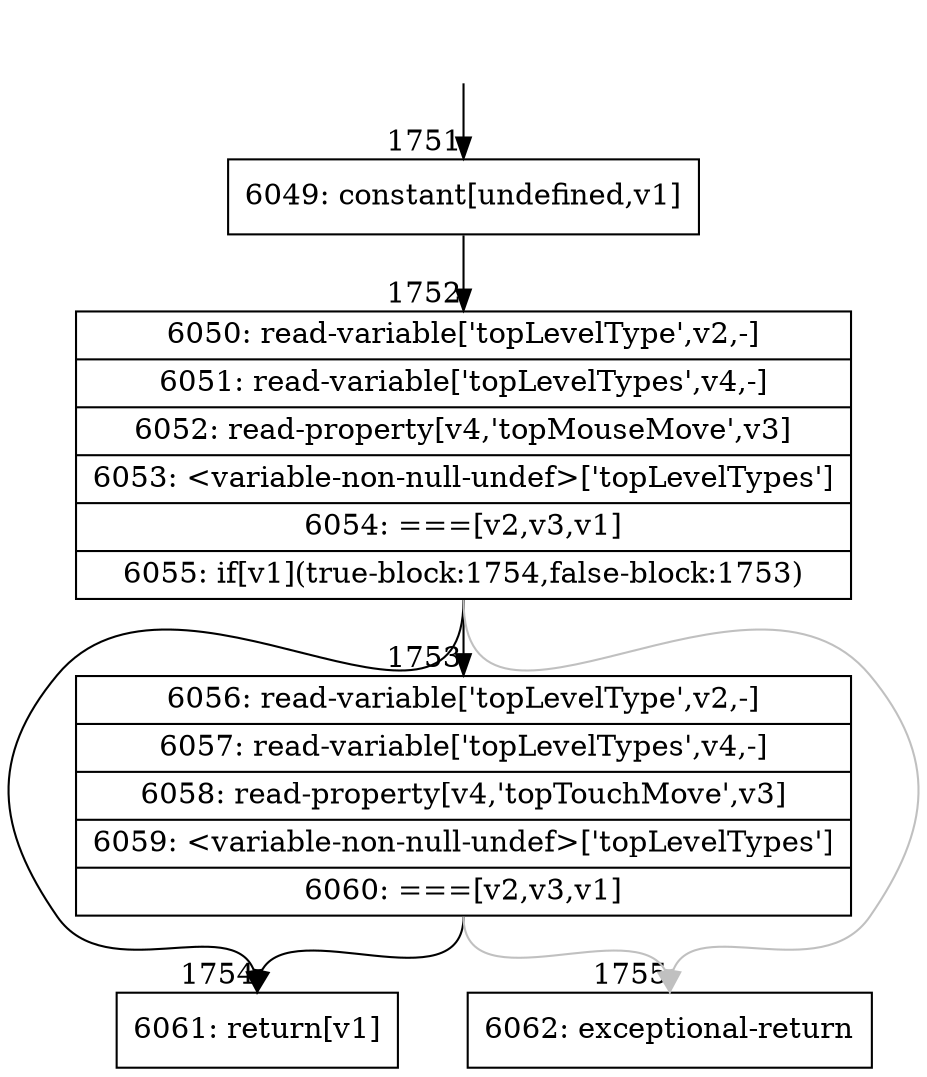 digraph {
rankdir="TD"
BB_entry117[shape=none,label=""];
BB_entry117 -> BB1751 [tailport=s, headport=n, headlabel="    1751"]
BB1751 [shape=record label="{6049: constant[undefined,v1]}" ] 
BB1751 -> BB1752 [tailport=s, headport=n, headlabel="      1752"]
BB1752 [shape=record label="{6050: read-variable['topLevelType',v2,-]|6051: read-variable['topLevelTypes',v4,-]|6052: read-property[v4,'topMouseMove',v3]|6053: \<variable-non-null-undef\>['topLevelTypes']|6054: ===[v2,v3,v1]|6055: if[v1](true-block:1754,false-block:1753)}" ] 
BB1752 -> BB1754 [tailport=s, headport=n, headlabel="      1754"]
BB1752 -> BB1753 [tailport=s, headport=n, headlabel="      1753"]
BB1752 -> BB1755 [tailport=s, headport=n, color=gray, headlabel="      1755"]
BB1753 [shape=record label="{6056: read-variable['topLevelType',v2,-]|6057: read-variable['topLevelTypes',v4,-]|6058: read-property[v4,'topTouchMove',v3]|6059: \<variable-non-null-undef\>['topLevelTypes']|6060: ===[v2,v3,v1]}" ] 
BB1753 -> BB1754 [tailport=s, headport=n]
BB1753 -> BB1755 [tailport=s, headport=n, color=gray]
BB1754 [shape=record label="{6061: return[v1]}" ] 
BB1755 [shape=record label="{6062: exceptional-return}" ] 
//#$~ 3237
}

